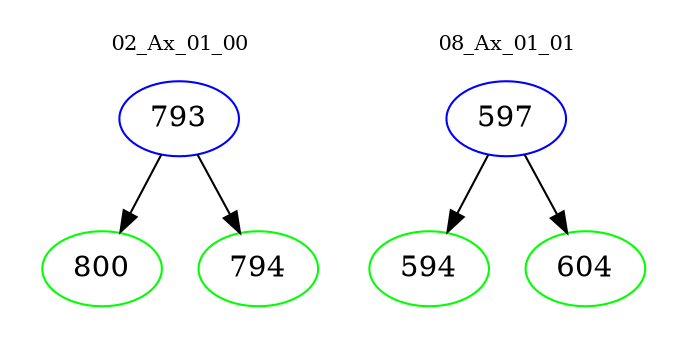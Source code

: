 digraph{
subgraph cluster_0 {
color = white
label = "02_Ax_01_00";
fontsize=10;
T0_793 [label="793", color="blue"]
T0_793 -> T0_800 [color="black"]
T0_800 [label="800", color="green"]
T0_793 -> T0_794 [color="black"]
T0_794 [label="794", color="green"]
}
subgraph cluster_1 {
color = white
label = "08_Ax_01_01";
fontsize=10;
T1_597 [label="597", color="blue"]
T1_597 -> T1_594 [color="black"]
T1_594 [label="594", color="green"]
T1_597 -> T1_604 [color="black"]
T1_604 [label="604", color="green"]
}
}
